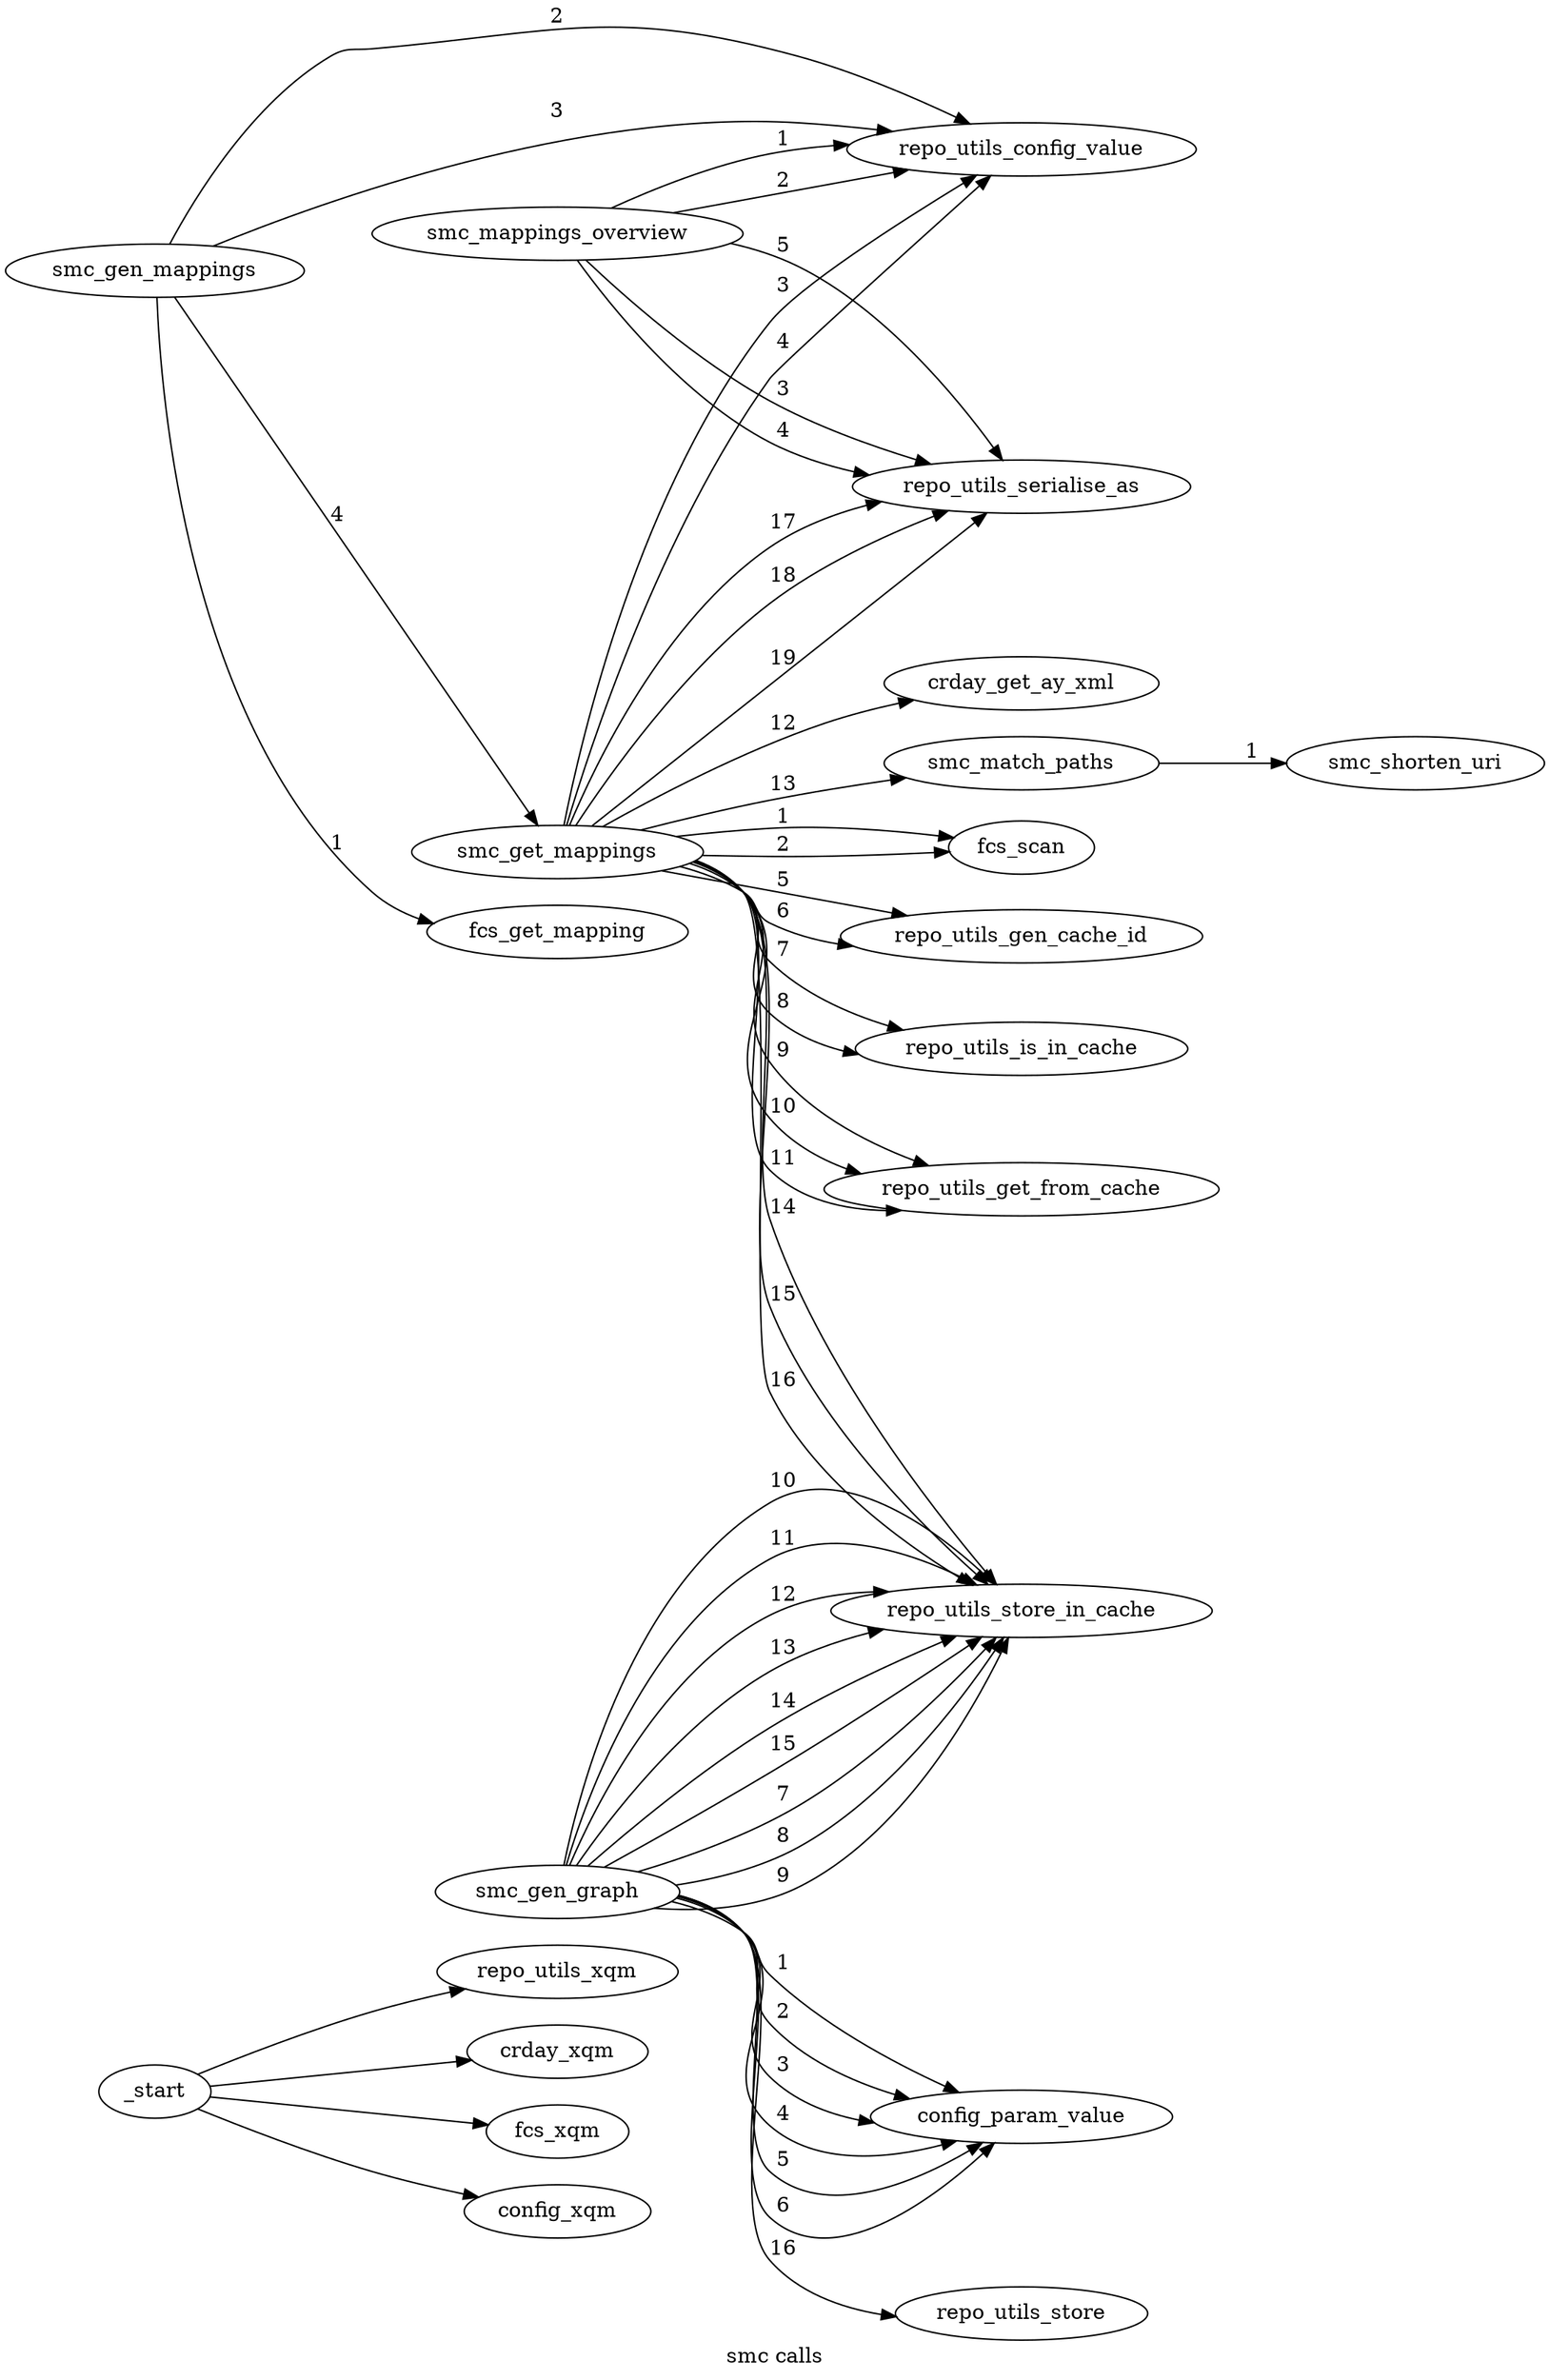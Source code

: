  /* dot -osmc_calls.png -Tpng smc_calls.dot */ 
digraph smc_calls {
label="smc calls";
rankdir=LR;
_start -> repo_utils_xqm ;
_start -> crday_xqm ;
_start -> fcs_xqm ;
_start -> config_xqm ;
smc_mappings_overview -> repo_utils_config_value [label= 1 ];
smc_mappings_overview -> repo_utils_config_value [label= 2 ];
smc_mappings_overview -> repo_utils_serialise_as [label= 3 ];
smc_mappings_overview -> repo_utils_serialise_as [label= 4 ];
smc_mappings_overview -> repo_utils_serialise_as [label= 5 ];
smc_gen_mappings -> fcs_get_mapping [label= 1 ];
smc_gen_mappings -> repo_utils_config_value [label= 2 ];
smc_gen_mappings -> repo_utils_config_value [label= 3 ];
smc_gen_mappings -> smc_get_mappings [label= 4 ];
smc_get_mappings -> fcs_scan [label= 1 ];
smc_get_mappings -> fcs_scan [label= 2 ];
smc_get_mappings -> repo_utils_config_value [label= 3 ];
smc_get_mappings -> repo_utils_config_value [label= 4 ];
smc_get_mappings -> repo_utils_gen_cache_id [label= 5 ];
smc_get_mappings -> repo_utils_gen_cache_id [label= 6 ];
smc_get_mappings -> repo_utils_is_in_cache [label= 7 ];
smc_get_mappings -> repo_utils_is_in_cache [label= 8 ];
smc_get_mappings -> repo_utils_get_from_cache [label= 9 ];
smc_get_mappings -> repo_utils_get_from_cache [label= 10 ];
smc_get_mappings -> repo_utils_get_from_cache [label= 11 ];
smc_get_mappings -> crday_get_ay_xml [label= 12 ];
smc_get_mappings -> smc_match_paths [label= 13 ];
smc_get_mappings -> repo_utils_store_in_cache [label= 14 ];
smc_get_mappings -> repo_utils_store_in_cache [label= 15 ];
smc_get_mappings -> repo_utils_store_in_cache [label= 16 ];
smc_get_mappings -> repo_utils_serialise_as [label= 17 ];
smc_get_mappings -> repo_utils_serialise_as [label= 18 ];
smc_get_mappings -> repo_utils_serialise_as [label= 19 ];
smc_match_paths -> smc_shorten_uri [label= 1 ];
smc_gen_graph -> config_param_value [label= 1 ];
smc_gen_graph -> config_param_value [label= 2 ];
smc_gen_graph -> config_param_value [label= 3 ];
smc_gen_graph -> config_param_value [label= 4 ];
smc_gen_graph -> config_param_value [label= 5 ];
smc_gen_graph -> config_param_value [label= 6 ];
smc_gen_graph -> repo_utils_store_in_cache [label= 7 ];
smc_gen_graph -> repo_utils_store_in_cache [label= 8 ];
smc_gen_graph -> repo_utils_store_in_cache [label= 9 ];
smc_gen_graph -> repo_utils_store_in_cache [label= 10 ];
smc_gen_graph -> repo_utils_store_in_cache [label= 11 ];
smc_gen_graph -> repo_utils_store_in_cache [label= 12 ];
smc_gen_graph -> repo_utils_store_in_cache [label= 13 ];
smc_gen_graph -> repo_utils_store_in_cache [label= 14 ];
smc_gen_graph -> repo_utils_store_in_cache [label= 15 ];
smc_gen_graph -> repo_utils_store [label= 16 ];
}
